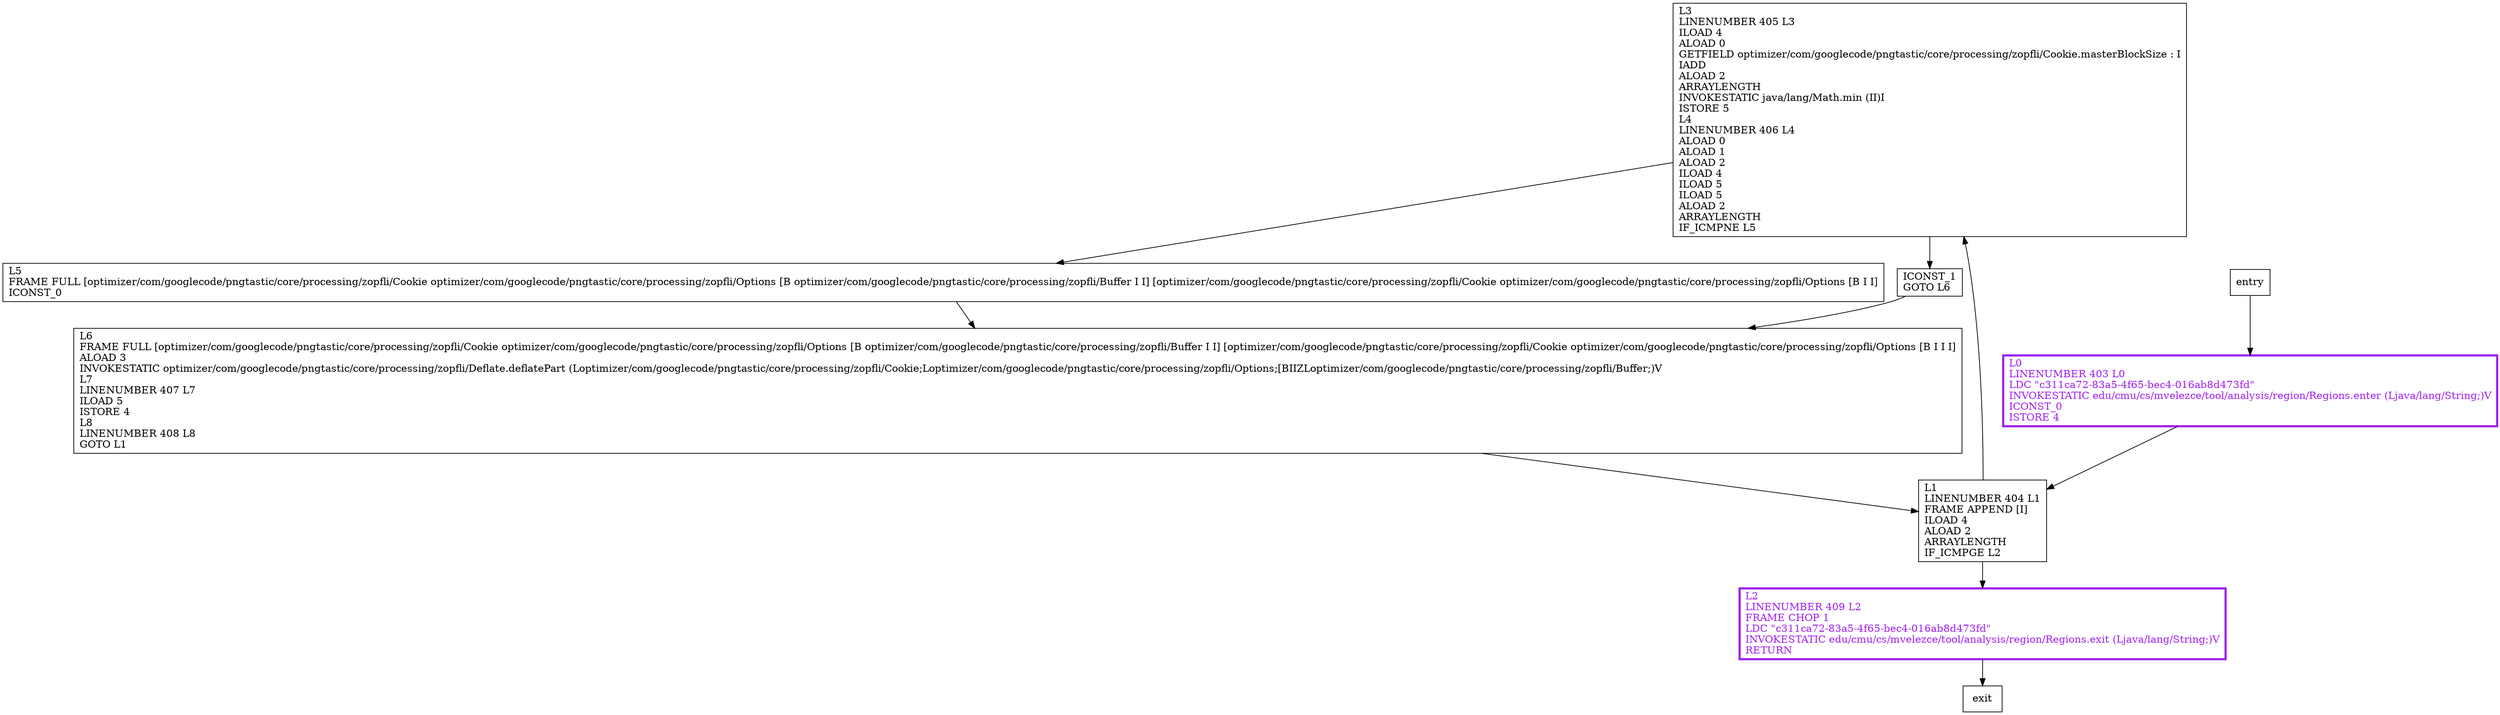 digraph compress {
node [shape=record];
742952990 [label="L3\lLINENUMBER 405 L3\lILOAD 4\lALOAD 0\lGETFIELD optimizer/com/googlecode/pngtastic/core/processing/zopfli/Cookie.masterBlockSize : I\lIADD\lALOAD 2\lARRAYLENGTH\lINVOKESTATIC java/lang/Math.min (II)I\lISTORE 5\lL4\lLINENUMBER 406 L4\lALOAD 0\lALOAD 1\lALOAD 2\lILOAD 4\lILOAD 5\lILOAD 5\lALOAD 2\lARRAYLENGTH\lIF_ICMPNE L5\l"];
2053027579 [label="L1\lLINENUMBER 404 L1\lFRAME APPEND [I]\lILOAD 4\lALOAD 2\lARRAYLENGTH\lIF_ICMPGE L2\l"];
448358959 [label="L2\lLINENUMBER 409 L2\lFRAME CHOP 1\lLDC \"c311ca72-83a5-4f65-bec4-016ab8d473fd\"\lINVOKESTATIC edu/cmu/cs/mvelezce/tool/analysis/region/Regions.exit (Ljava/lang/String;)V\lRETURN\l"];
318639322 [label="L6\lFRAME FULL [optimizer/com/googlecode/pngtastic/core/processing/zopfli/Cookie optimizer/com/googlecode/pngtastic/core/processing/zopfli/Options [B optimizer/com/googlecode/pngtastic/core/processing/zopfli/Buffer I I] [optimizer/com/googlecode/pngtastic/core/processing/zopfli/Cookie optimizer/com/googlecode/pngtastic/core/processing/zopfli/Options [B I I I]\lALOAD 3\lINVOKESTATIC optimizer/com/googlecode/pngtastic/core/processing/zopfli/Deflate.deflatePart (Loptimizer/com/googlecode/pngtastic/core/processing/zopfli/Cookie;Loptimizer/com/googlecode/pngtastic/core/processing/zopfli/Options;[BIIZLoptimizer/com/googlecode/pngtastic/core/processing/zopfli/Buffer;)V\lL7\lLINENUMBER 407 L7\lILOAD 5\lISTORE 4\lL8\lLINENUMBER 408 L8\lGOTO L1\l"];
1463593300 [label="L5\lFRAME FULL [optimizer/com/googlecode/pngtastic/core/processing/zopfli/Cookie optimizer/com/googlecode/pngtastic/core/processing/zopfli/Options [B optimizer/com/googlecode/pngtastic/core/processing/zopfli/Buffer I I] [optimizer/com/googlecode/pngtastic/core/processing/zopfli/Cookie optimizer/com/googlecode/pngtastic/core/processing/zopfli/Options [B I I]\lICONST_0\l"];
1853833742 [label="L0\lLINENUMBER 403 L0\lLDC \"c311ca72-83a5-4f65-bec4-016ab8d473fd\"\lINVOKESTATIC edu/cmu/cs/mvelezce/tool/analysis/region/Regions.enter (Ljava/lang/String;)V\lICONST_0\lISTORE 4\l"];
1128787599 [label="ICONST_1\lGOTO L6\l"];
entry;
exit;
742952990 -> 1463593300;
742952990 -> 1128787599;
entry -> 1853833742;
2053027579 -> 742952990;
2053027579 -> 448358959;
448358959 -> exit;
318639322 -> 2053027579;
1463593300 -> 318639322;
1853833742 -> 2053027579;
1128787599 -> 318639322;
448358959[fontcolor="purple", penwidth=3, color="purple"];
1853833742[fontcolor="purple", penwidth=3, color="purple"];
}
